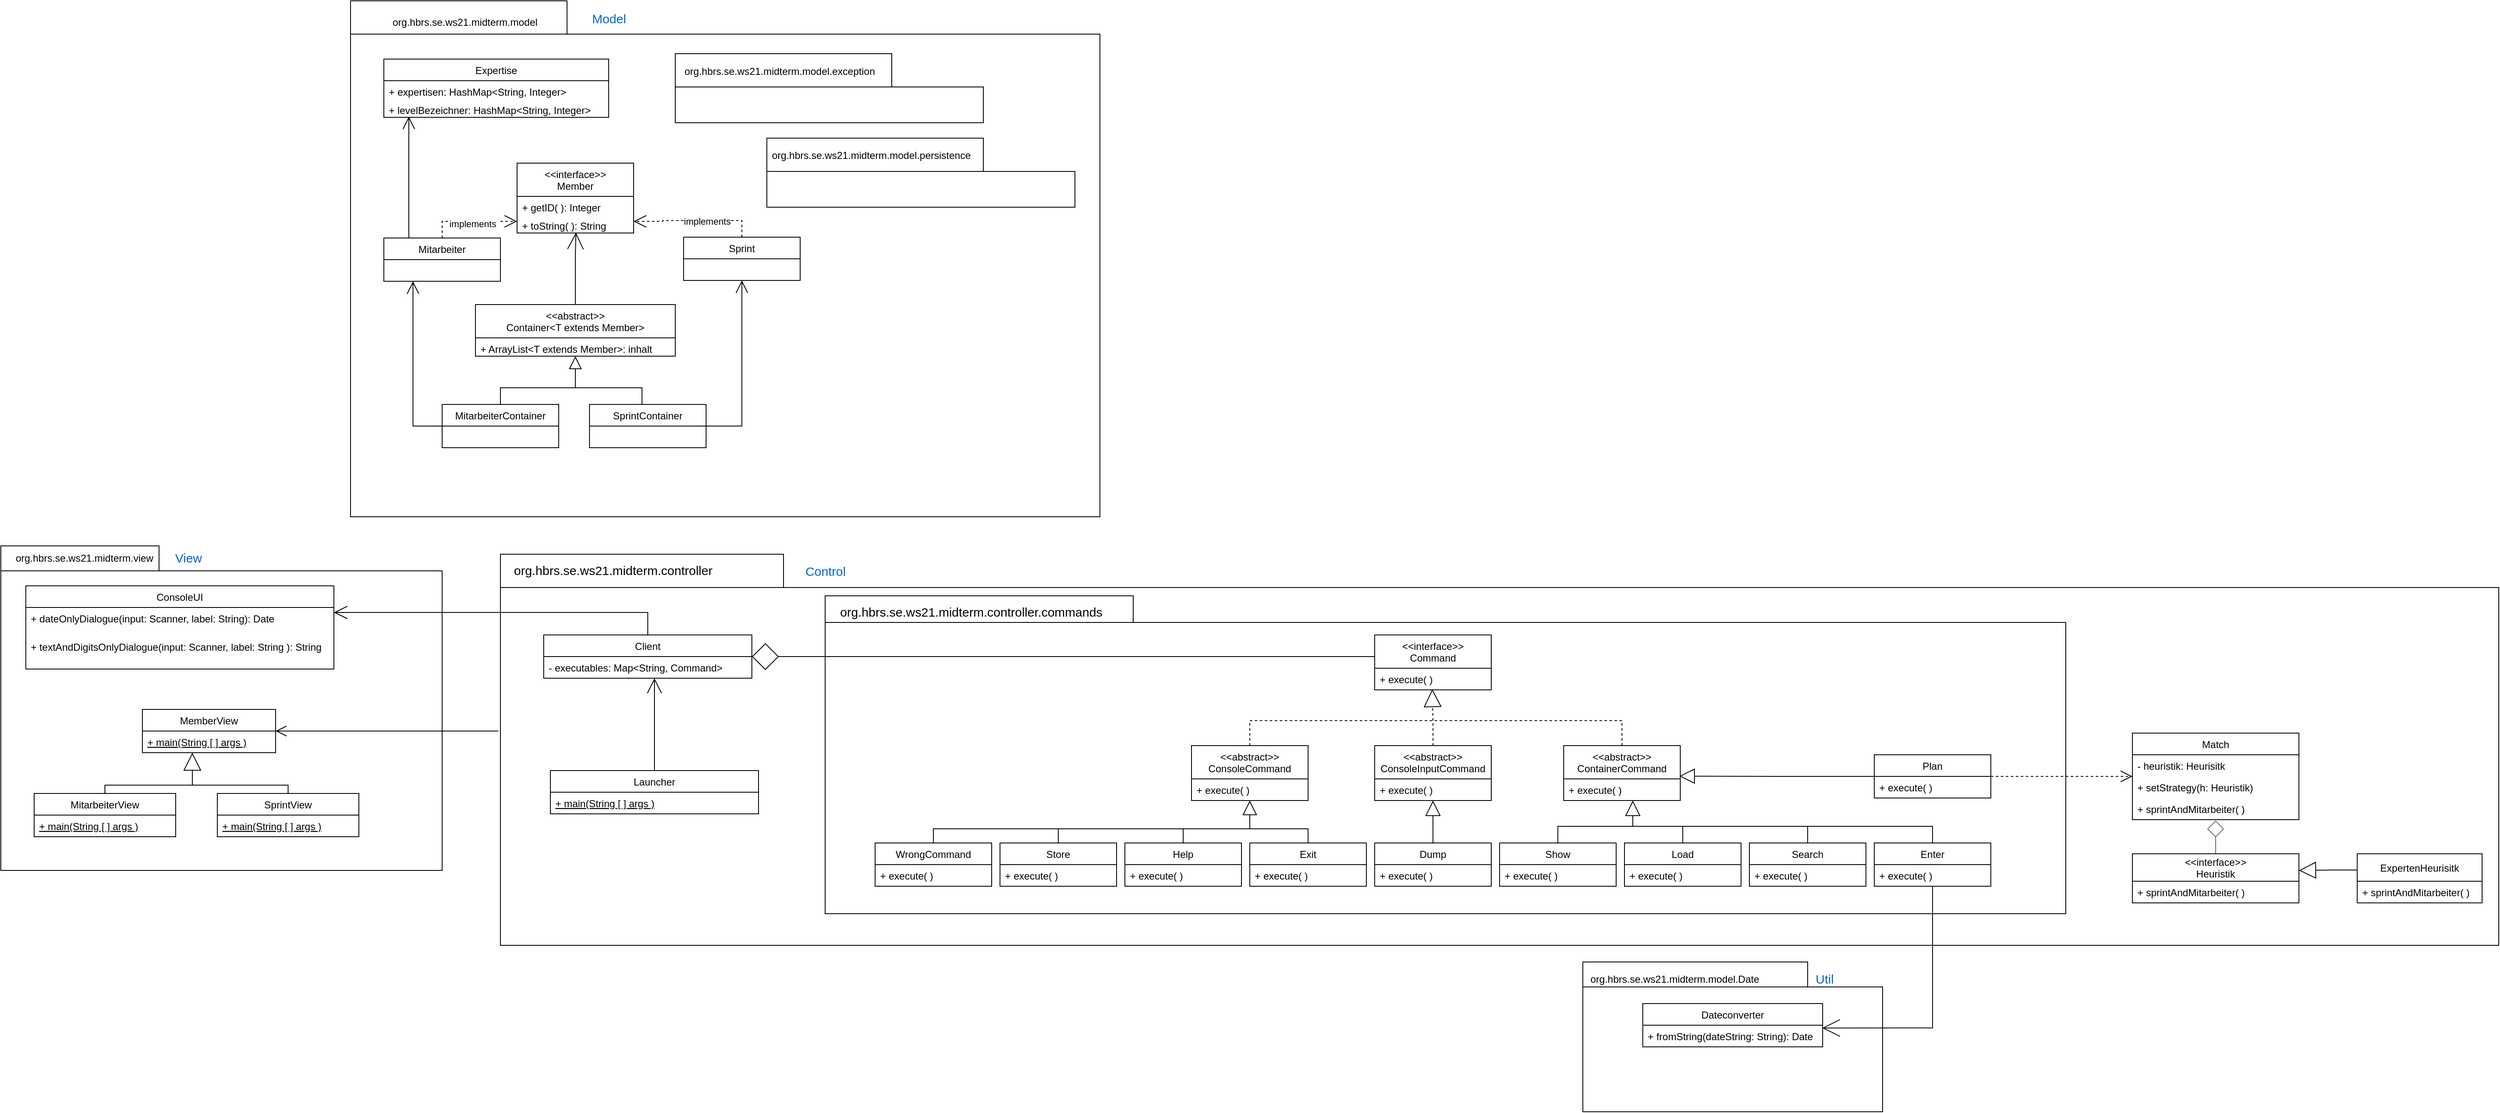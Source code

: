 <mxfile version="17.2.4" type="device"><diagram id="sv1eGQWGPaDerj9wNz9d" name="Seite-1"><mxGraphModel dx="2250" dy="2178" grid="1" gridSize="10" guides="1" tooltips="1" connect="1" arrows="1" fold="1" page="1" pageScale="1" pageWidth="827" pageHeight="1169" math="0" shadow="0"><root><mxCell id="0"/><mxCell id="1" parent="0"/><mxCell id="L8-Mhs1GvsoGhdLMttjF-47" value="" style="shape=folder;fontStyle=1;spacingTop=10;tabWidth=340;tabHeight=40;tabPosition=left;html=1;" parent="1" vertex="1"><mxGeometry x="-590" y="50" width="2400" height="470" as="geometry"/></mxCell><mxCell id="K-1gEgprs240ILYVkiyY-35" value="" style="shape=folder;fontStyle=1;spacingTop=10;tabWidth=370;tabHeight=32;tabPosition=left;html=1;labelBackgroundColor=none;fontFamily=Helvetica;fontSize=15;fontColor=#000000;" parent="1" vertex="1"><mxGeometry x="-200" y="100" width="1490" height="382" as="geometry"/></mxCell><mxCell id="K-1gEgprs240ILYVkiyY-1" value="" style="shape=folder;fontStyle=1;spacingTop=10;tabWidth=260;tabHeight=40;tabPosition=left;html=1;labelBackgroundColor=none;fontFamily=Helvetica;fontSize=15;fontColor=#000000;" parent="1" vertex="1"><mxGeometry x="-770" y="-615" width="900" height="620" as="geometry"/></mxCell><mxCell id="L8-Mhs1GvsoGhdLMttjF-61" value="" style="shape=folder;fontStyle=1;spacingTop=10;tabWidth=270;tabHeight=30;tabPosition=left;html=1;labelBackgroundColor=none;fontFamily=Helvetica;fontSize=15;fontColor=#000000;" parent="1" vertex="1"><mxGeometry x="710" y="540" width="360" height="180" as="geometry"/></mxCell><mxCell id="L8-Mhs1GvsoGhdLMttjF-54" value="" style="shape=folder;fontStyle=1;spacingTop=10;tabWidth=190;tabHeight=30;tabPosition=left;html=1;labelBackgroundColor=none;fontFamily=Helvetica;fontSize=15;fontColor=#000000;" parent="1" vertex="1"><mxGeometry x="-1190" y="40" width="530" height="390" as="geometry"/></mxCell><mxCell id="L8-Mhs1GvsoGhdLMttjF-1" value="Client" style="swimlane;fontStyle=0;childLayout=stackLayout;horizontal=1;startSize=26;fillColor=none;horizontalStack=0;resizeParent=1;resizeParentMax=0;resizeLast=0;collapsible=1;marginBottom=0;" parent="1" vertex="1"><mxGeometry x="-538" y="147" width="250" height="52" as="geometry"/></mxCell><mxCell id="L8-Mhs1GvsoGhdLMttjF-53" value="- executables: Map&lt;String, Command&gt;" style="text;strokeColor=none;fillColor=none;align=left;verticalAlign=top;spacingLeft=4;spacingRight=4;overflow=hidden;rotatable=0;points=[[0,0.5],[1,0.5]];portConstraint=eastwest;fontFamily=Helvetica;" parent="L8-Mhs1GvsoGhdLMttjF-1" vertex="1"><mxGeometry y="26" width="250" height="26" as="geometry"/></mxCell><mxCell id="L8-Mhs1GvsoGhdLMttjF-36" style="edgeStyle=orthogonalEdgeStyle;rounded=0;orthogonalLoop=1;jettySize=auto;html=1;endArrow=block;endFill=0;endSize=19;entryX=0.494;entryY=0.966;entryDx=0;entryDy=0;entryPerimeter=0;dashed=1;exitX=0.5;exitY=0;exitDx=0;exitDy=0;" parent="1" source="K-1gEgprs240ILYVkiyY-14" target="L8-Mhs1GvsoGhdLMttjF-10" edge="1"><mxGeometry relative="1" as="geometry"><mxPoint x="530" y="200" as="targetPoint"/><mxPoint x="529" y="290" as="sourcePoint"/></mxGeometry></mxCell><mxCell id="K-1gEgprs240ILYVkiyY-26" style="edgeStyle=orthogonalEdgeStyle;rounded=0;orthogonalLoop=1;jettySize=auto;html=1;fontFamily=Helvetica;fontColor=#000000;startArrow=none;startFill=0;endArrow=block;endFill=0;startSize=15;endSize=16;" parent="1" source="L8-Mhs1GvsoGhdLMttjF-5" target="K-1gEgprs240ILYVkiyY-15" edge="1"><mxGeometry relative="1" as="geometry"><Array as="points"><mxPoint x="530" y="390"/><mxPoint x="530" y="390"/></Array></mxGeometry></mxCell><mxCell id="L8-Mhs1GvsoGhdLMttjF-5" value="Dump" style="swimlane;fontStyle=0;childLayout=stackLayout;horizontal=1;startSize=26;fillColor=none;horizontalStack=0;resizeParent=1;resizeParentMax=0;resizeLast=0;collapsible=1;marginBottom=0;" parent="1" vertex="1"><mxGeometry x="460" y="397" width="140" height="52" as="geometry"/></mxCell><mxCell id="L8-Mhs1GvsoGhdLMttjF-6" value="+ execute( )" style="text;strokeColor=none;fillColor=none;align=left;verticalAlign=top;spacingLeft=4;spacingRight=4;overflow=hidden;rotatable=0;points=[[0,0.5],[1,0.5]];portConstraint=eastwest;" parent="L8-Mhs1GvsoGhdLMttjF-5" vertex="1"><mxGeometry y="26" width="140" height="26" as="geometry"/></mxCell><mxCell id="L8-Mhs1GvsoGhdLMttjF-51" style="edgeStyle=orthogonalEdgeStyle;rounded=0;orthogonalLoop=1;jettySize=auto;html=1;fontFamily=Helvetica;fontSize=15;fontColor=#000000;endArrow=diamond;endFill=0;endSize=30;" parent="1" source="L8-Mhs1GvsoGhdLMttjF-9" target="L8-Mhs1GvsoGhdLMttjF-1" edge="1"><mxGeometry relative="1" as="geometry"><Array as="points"><mxPoint x="280" y="173"/><mxPoint x="280" y="173"/></Array></mxGeometry></mxCell><mxCell id="L8-Mhs1GvsoGhdLMttjF-9" value="&lt;&lt;interface&gt;&gt;&#10;Command" style="swimlane;fontStyle=0;childLayout=stackLayout;horizontal=1;startSize=40;fillColor=none;horizontalStack=0;resizeParent=1;resizeParentMax=0;resizeLast=0;collapsible=1;marginBottom=0;" parent="1" vertex="1"><mxGeometry x="460" y="147" width="140" height="66" as="geometry"/></mxCell><mxCell id="L8-Mhs1GvsoGhdLMttjF-10" value="+ execute( )" style="text;strokeColor=none;fillColor=none;align=left;verticalAlign=top;spacingLeft=4;spacingRight=4;overflow=hidden;rotatable=0;points=[[0,0.5],[1,0.5]];portConstraint=eastwest;" parent="L8-Mhs1GvsoGhdLMttjF-9" vertex="1"><mxGeometry y="40" width="140" height="26" as="geometry"/></mxCell><mxCell id="L8-Mhs1GvsoGhdLMttjF-72" style="edgeStyle=orthogonalEdgeStyle;rounded=0;orthogonalLoop=1;jettySize=auto;html=1;fontFamily=Helvetica;fontSize=15;fontColor=#000000;endArrow=open;endFill=0;endSize=18;entryX=0.505;entryY=0.971;entryDx=0;entryDy=0;entryPerimeter=0;" parent="1" source="L8-Mhs1GvsoGhdLMttjF-67" target="L8-Mhs1GvsoGhdLMttjF-64" edge="1"><mxGeometry relative="1" as="geometry"><mxPoint x="-523" y="-340" as="sourcePoint"/><mxPoint x="-500" y="-340" as="targetPoint"/><Array as="points"><mxPoint x="-500" y="-310"/><mxPoint x="-499" y="-310"/></Array></mxGeometry></mxCell><mxCell id="K-1gEgprs240ILYVkiyY-48" style="edgeStyle=orthogonalEdgeStyle;rounded=0;orthogonalLoop=1;jettySize=auto;html=1;fontFamily=Helvetica;fontColor=#000000;startArrow=none;startFill=0;endArrow=block;endFill=0;startSize=11;endSize=13;" parent="1" source="L8-Mhs1GvsoGhdLMttjF-13" target="L8-Mhs1GvsoGhdLMttjF-68" edge="1"><mxGeometry relative="1" as="geometry"><Array as="points"><mxPoint x="-590" y="-150"/><mxPoint x="-500" y="-150"/></Array></mxGeometry></mxCell><mxCell id="K-1gEgprs240ILYVkiyY-50" style="edgeStyle=orthogonalEdgeStyle;rounded=0;orthogonalLoop=1;jettySize=auto;html=1;entryX=0.25;entryY=1;entryDx=0;entryDy=0;fontFamily=Helvetica;fontColor=#000000;startArrow=none;startFill=0;endArrow=open;endFill=0;startSize=11;endSize=13;" parent="1" source="L8-Mhs1GvsoGhdLMttjF-13" target="K-1gEgprs240ILYVkiyY-46" edge="1"><mxGeometry relative="1" as="geometry"><Array as="points"><mxPoint x="-695" y="-104"/></Array></mxGeometry></mxCell><mxCell id="L8-Mhs1GvsoGhdLMttjF-13" value="MitarbeiterContainer" style="swimlane;fontStyle=0;childLayout=stackLayout;horizontal=1;startSize=26;fillColor=none;horizontalStack=0;resizeParent=1;resizeParentMax=0;resizeLast=0;collapsible=1;marginBottom=0;" parent="1" vertex="1"><mxGeometry x="-660" y="-130" width="140" height="52" as="geometry"/></mxCell><mxCell id="L8-Mhs1GvsoGhdLMttjF-19" value="Exit" style="swimlane;fontStyle=0;childLayout=stackLayout;horizontal=1;startSize=26;fillColor=none;horizontalStack=0;resizeParent=1;resizeParentMax=0;resizeLast=0;collapsible=1;marginBottom=0;" parent="1" vertex="1"><mxGeometry x="310" y="397" width="140" height="52" as="geometry"/></mxCell><mxCell id="L8-Mhs1GvsoGhdLMttjF-20" value="+ execute( )" style="text;strokeColor=none;fillColor=none;align=left;verticalAlign=top;spacingLeft=4;spacingRight=4;overflow=hidden;rotatable=0;points=[[0,0.5],[1,0.5]];portConstraint=eastwest;" parent="L8-Mhs1GvsoGhdLMttjF-19" vertex="1"><mxGeometry y="26" width="140" height="26" as="geometry"/></mxCell><mxCell id="K-1gEgprs240ILYVkiyY-21" style="edgeStyle=orthogonalEdgeStyle;rounded=0;orthogonalLoop=1;jettySize=auto;html=1;fontFamily=Helvetica;fontColor=#000000;startArrow=none;startFill=0;endArrow=none;endFill=0;startSize=14;" parent="1" source="L8-Mhs1GvsoGhdLMttjF-21" edge="1"><mxGeometry relative="1" as="geometry"><mxPoint x="310" y="370" as="targetPoint"/><Array as="points"><mxPoint x="230" y="380"/><mxPoint x="310" y="380"/></Array></mxGeometry></mxCell><mxCell id="L8-Mhs1GvsoGhdLMttjF-21" value="Help" style="swimlane;fontStyle=0;childLayout=stackLayout;horizontal=1;startSize=26;fillColor=none;horizontalStack=0;resizeParent=1;resizeParentMax=0;resizeLast=0;collapsible=1;marginBottom=0;" parent="1" vertex="1"><mxGeometry x="160" y="397" width="140" height="52" as="geometry"/></mxCell><mxCell id="L8-Mhs1GvsoGhdLMttjF-22" value="+ execute( )" style="text;strokeColor=none;fillColor=none;align=left;verticalAlign=top;spacingLeft=4;spacingRight=4;overflow=hidden;rotatable=0;points=[[0,0.5],[1,0.5]];portConstraint=eastwest;" parent="L8-Mhs1GvsoGhdLMttjF-21" vertex="1"><mxGeometry y="26" width="140" height="26" as="geometry"/></mxCell><mxCell id="K-1gEgprs240ILYVkiyY-34" style="edgeStyle=orthogonalEdgeStyle;rounded=0;orthogonalLoop=1;jettySize=auto;html=1;fontFamily=Helvetica;fontColor=#000000;startArrow=none;startFill=0;endArrow=none;endFill=0;startSize=15;endSize=16;exitX=0.5;exitY=0;exitDx=0;exitDy=0;" parent="1" source="L8-Mhs1GvsoGhdLMttjF-23" edge="1"><mxGeometry relative="1" as="geometry"><mxPoint x="980" y="377" as="targetPoint"/><mxPoint x="1130" y="394.0" as="sourcePoint"/><Array as="points"><mxPoint x="1130" y="377"/></Array></mxGeometry></mxCell><mxCell id="K-1gEgprs240ILYVkiyY-79" style="edgeStyle=orthogonalEdgeStyle;rounded=0;orthogonalLoop=1;jettySize=auto;html=1;entryX=0.998;entryY=0.128;entryDx=0;entryDy=0;entryPerimeter=0;fontFamily=Helvetica;fontColor=#000000;startArrow=none;startFill=0;endArrow=open;endFill=0;startSize=11;endSize=19;" parent="1" source="L8-Mhs1GvsoGhdLMttjF-23" target="L8-Mhs1GvsoGhdLMttjF-59" edge="1"><mxGeometry relative="1" as="geometry"/></mxCell><mxCell id="L8-Mhs1GvsoGhdLMttjF-23" value="Enter" style="swimlane;fontStyle=0;childLayout=stackLayout;horizontal=1;startSize=26;fillColor=none;horizontalStack=0;resizeParent=1;resizeParentMax=0;resizeLast=0;collapsible=1;marginBottom=0;" parent="1" vertex="1"><mxGeometry x="1060" y="397" width="140" height="52" as="geometry"/></mxCell><mxCell id="L8-Mhs1GvsoGhdLMttjF-24" value="+ execute( )" style="text;strokeColor=none;fillColor=none;align=left;verticalAlign=top;spacingLeft=4;spacingRight=4;overflow=hidden;rotatable=0;points=[[0,0.5],[1,0.5]];portConstraint=eastwest;" parent="L8-Mhs1GvsoGhdLMttjF-23" vertex="1"><mxGeometry y="26" width="140" height="26" as="geometry"/></mxCell><mxCell id="K-1gEgprs240ILYVkiyY-28" style="edgeStyle=orthogonalEdgeStyle;rounded=0;orthogonalLoop=1;jettySize=auto;html=1;fontFamily=Helvetica;fontColor=#000000;startArrow=none;startFill=0;endArrow=none;endFill=0;startSize=15;endSize=16;" parent="1" source="L8-Mhs1GvsoGhdLMttjF-25" edge="1"><mxGeometry relative="1" as="geometry"><mxPoint x="750" y="377" as="targetPoint"/><Array as="points"><mxPoint x="830" y="377"/></Array></mxGeometry></mxCell><mxCell id="L8-Mhs1GvsoGhdLMttjF-25" value="Load" style="swimlane;fontStyle=0;childLayout=stackLayout;horizontal=1;startSize=26;fillColor=none;horizontalStack=0;resizeParent=1;resizeParentMax=0;resizeLast=0;collapsible=1;marginBottom=0;" parent="1" vertex="1"><mxGeometry x="760" y="397" width="140" height="52" as="geometry"/></mxCell><mxCell id="L8-Mhs1GvsoGhdLMttjF-26" value="+ execute( )" style="text;strokeColor=none;fillColor=none;align=left;verticalAlign=top;spacingLeft=4;spacingRight=4;overflow=hidden;rotatable=0;points=[[0,0.5],[1,0.5]];portConstraint=eastwest;" parent="L8-Mhs1GvsoGhdLMttjF-25" vertex="1"><mxGeometry y="26" width="140" height="26" as="geometry"/></mxCell><mxCell id="K-1gEgprs240ILYVkiyY-32" style="edgeStyle=orthogonalEdgeStyle;rounded=0;orthogonalLoop=1;jettySize=auto;html=1;fontFamily=Helvetica;fontColor=#000000;startArrow=none;startFill=0;endArrow=none;endFill=0;startSize=15;endSize=16;exitX=0.5;exitY=0;exitDx=0;exitDy=0;" parent="1" source="L8-Mhs1GvsoGhdLMttjF-27" edge="1"><mxGeometry relative="1" as="geometry"><mxPoint x="830" y="377" as="targetPoint"/><mxPoint x="980" y="400" as="sourcePoint"/><Array as="points"><mxPoint x="980" y="377"/></Array></mxGeometry></mxCell><mxCell id="L8-Mhs1GvsoGhdLMttjF-27" value="Search" style="swimlane;fontStyle=0;childLayout=stackLayout;horizontal=1;startSize=26;fillColor=none;horizontalStack=0;resizeParent=1;resizeParentMax=0;resizeLast=0;collapsible=1;marginBottom=0;" parent="1" vertex="1"><mxGeometry x="910" y="397" width="140" height="52" as="geometry"/></mxCell><mxCell id="L8-Mhs1GvsoGhdLMttjF-28" value="+ execute( )" style="text;strokeColor=none;fillColor=none;align=left;verticalAlign=top;spacingLeft=4;spacingRight=4;overflow=hidden;rotatable=0;points=[[0,0.5],[1,0.5]];portConstraint=eastwest;" parent="L8-Mhs1GvsoGhdLMttjF-27" vertex="1"><mxGeometry y="26" width="140" height="26" as="geometry"/></mxCell><mxCell id="K-1gEgprs240ILYVkiyY-27" style="edgeStyle=orthogonalEdgeStyle;rounded=0;orthogonalLoop=1;jettySize=auto;html=1;fontFamily=Helvetica;fontColor=#000000;startArrow=none;startFill=0;endArrow=block;endFill=0;startSize=15;endSize=16;" parent="1" source="L8-Mhs1GvsoGhdLMttjF-29" target="K-1gEgprs240ILYVkiyY-17" edge="1"><mxGeometry relative="1" as="geometry"><Array as="points"><mxPoint x="680" y="377"/><mxPoint x="770" y="377"/></Array></mxGeometry></mxCell><mxCell id="L8-Mhs1GvsoGhdLMttjF-29" value="Show" style="swimlane;fontStyle=0;childLayout=stackLayout;horizontal=1;startSize=26;fillColor=none;horizontalStack=0;resizeParent=1;resizeParentMax=0;resizeLast=0;collapsible=1;marginBottom=0;" parent="1" vertex="1"><mxGeometry x="610" y="397" width="140" height="52" as="geometry"/></mxCell><mxCell id="L8-Mhs1GvsoGhdLMttjF-30" value="+ execute( )" style="text;strokeColor=none;fillColor=none;align=left;verticalAlign=top;spacingLeft=4;spacingRight=4;overflow=hidden;rotatable=0;points=[[0,0.5],[1,0.5]];portConstraint=eastwest;" parent="L8-Mhs1GvsoGhdLMttjF-29" vertex="1"><mxGeometry y="26" width="140" height="26" as="geometry"/></mxCell><mxCell id="K-1gEgprs240ILYVkiyY-22" style="edgeStyle=orthogonalEdgeStyle;rounded=0;orthogonalLoop=1;jettySize=auto;html=1;fontFamily=Helvetica;fontColor=#000000;startArrow=none;startFill=0;endArrow=none;endFill=0;startSize=14;" parent="1" source="L8-Mhs1GvsoGhdLMttjF-31" edge="1"><mxGeometry relative="1" as="geometry"><mxPoint x="230" y="380" as="targetPoint"/><Array as="points"><mxPoint x="80" y="380"/><mxPoint x="230" y="380"/></Array></mxGeometry></mxCell><mxCell id="L8-Mhs1GvsoGhdLMttjF-31" value="Store" style="swimlane;fontStyle=0;childLayout=stackLayout;horizontal=1;startSize=26;fillColor=none;horizontalStack=0;resizeParent=1;resizeParentMax=0;resizeLast=0;collapsible=1;marginBottom=0;" parent="1" vertex="1"><mxGeometry x="10" y="397" width="140" height="52" as="geometry"/></mxCell><mxCell id="L8-Mhs1GvsoGhdLMttjF-32" value="+ execute( )" style="text;strokeColor=none;fillColor=none;align=left;verticalAlign=top;spacingLeft=4;spacingRight=4;overflow=hidden;rotatable=0;points=[[0,0.5],[1,0.5]];portConstraint=eastwest;" parent="L8-Mhs1GvsoGhdLMttjF-31" vertex="1"><mxGeometry y="26" width="140" height="26" as="geometry"/></mxCell><mxCell id="K-1gEgprs240ILYVkiyY-23" style="edgeStyle=orthogonalEdgeStyle;rounded=0;orthogonalLoop=1;jettySize=auto;html=1;fontFamily=Helvetica;fontColor=#000000;startArrow=none;startFill=0;endArrow=none;endFill=0;startSize=14;" parent="1" source="L8-Mhs1GvsoGhdLMttjF-33" edge="1"><mxGeometry relative="1" as="geometry"><mxPoint x="80" y="380" as="targetPoint"/><Array as="points"><mxPoint x="-70" y="380"/><mxPoint x="80" y="380"/></Array></mxGeometry></mxCell><mxCell id="L8-Mhs1GvsoGhdLMttjF-33" value="WrongCommand" style="swimlane;fontStyle=0;childLayout=stackLayout;horizontal=1;startSize=26;fillColor=none;horizontalStack=0;resizeParent=1;resizeParentMax=0;resizeLast=0;collapsible=1;marginBottom=0;" parent="1" vertex="1"><mxGeometry x="-140" y="397" width="140" height="52" as="geometry"/></mxCell><mxCell id="L8-Mhs1GvsoGhdLMttjF-34" value="+ execute( )" style="text;strokeColor=none;fillColor=none;align=left;verticalAlign=top;spacingLeft=4;spacingRight=4;overflow=hidden;rotatable=0;points=[[0,0.5],[1,0.5]];portConstraint=eastwest;" parent="L8-Mhs1GvsoGhdLMttjF-33" vertex="1"><mxGeometry y="26" width="140" height="26" as="geometry"/></mxCell><mxCell id="L8-Mhs1GvsoGhdLMttjF-48" value="&lt;div style=&quot;line-height: 18px&quot;&gt;&lt;font style=&quot;font-size: 15px&quot;&gt;org.hbrs.se.ws21.midterm.controller&lt;/font&gt;&lt;/div&gt;" style="text;html=1;align=center;verticalAlign=middle;resizable=0;points=[];autosize=1;strokeColor=none;fillColor=none;" parent="1" vertex="1"><mxGeometry x="-580" y="60" width="250" height="20" as="geometry"/></mxCell><mxCell id="L8-Mhs1GvsoGhdLMttjF-50" style="edgeStyle=orthogonalEdgeStyle;rounded=0;orthogonalLoop=1;jettySize=auto;html=1;entryX=0.5;entryY=0;entryDx=0;entryDy=0;fontFamily=Helvetica;fontSize=15;fontColor=#000000;endArrow=none;endFill=0;endSize=11;startArrow=open;startFill=0;startSize=14;" parent="1" source="L8-Mhs1GvsoGhdLMttjF-49" target="L8-Mhs1GvsoGhdLMttjF-1" edge="1"><mxGeometry relative="1" as="geometry"><Array as="points"><mxPoint x="-413" y="120"/></Array></mxGeometry></mxCell><mxCell id="L8-Mhs1GvsoGhdLMttjF-49" value="ConsoleUI" style="swimlane;fontStyle=0;childLayout=stackLayout;horizontal=1;startSize=26;fillColor=none;horizontalStack=0;resizeParent=1;resizeParentMax=0;resizeLast=0;collapsible=1;marginBottom=0;" parent="1" vertex="1"><mxGeometry x="-1160" y="88" width="370" height="100" as="geometry"/></mxCell><mxCell id="K-1gEgprs240ILYVkiyY-62" value="+ dateOnlyDialogue(input: Scanner, label: String): Date" style="text;strokeColor=none;fillColor=none;align=left;verticalAlign=top;spacingLeft=4;spacingRight=4;overflow=hidden;rotatable=0;points=[[0,0.5],[1,0.5]];portConstraint=eastwest;" parent="L8-Mhs1GvsoGhdLMttjF-49" vertex="1"><mxGeometry y="26" width="370" height="34" as="geometry"/></mxCell><mxCell id="K-1gEgprs240ILYVkiyY-64" value="+ textAndDigitsOnlyDialogue(input: Scanner, label: String ): String" style="text;strokeColor=none;fillColor=none;align=left;verticalAlign=top;spacingLeft=4;spacingRight=4;overflow=hidden;rotatable=0;points=[[0,0.5],[1,0.5]];portConstraint=eastwest;" parent="L8-Mhs1GvsoGhdLMttjF-49" vertex="1"><mxGeometry y="60" width="370" height="40" as="geometry"/></mxCell><mxCell id="L8-Mhs1GvsoGhdLMttjF-55" value="&lt;div style=&quot;font-size: 12px ; line-height: 18px&quot;&gt; org.hbrs.se.ws21.midterm.view&lt;/div&gt;" style="text;html=1;align=center;verticalAlign=middle;resizable=0;points=[];autosize=1;strokeColor=none;fillColor=none;fontSize=15;fontFamily=Helvetica;fontColor=#000000;" parent="1" vertex="1"><mxGeometry x="-1180" y="44" width="180" height="20" as="geometry"/></mxCell><mxCell id="L8-Mhs1GvsoGhdLMttjF-56" value="&lt;font color=&quot;#0066cc&quot;&gt;View&lt;/font&gt;" style="text;html=1;align=center;verticalAlign=middle;resizable=0;points=[];autosize=1;strokeColor=none;fillColor=none;fontSize=15;fontFamily=Helvetica;fontColor=#000000;" parent="1" vertex="1"><mxGeometry x="-990" y="44" width="50" height="20" as="geometry"/></mxCell><mxCell id="L8-Mhs1GvsoGhdLMttjF-57" value="&lt;font color=&quot;#0066cc&quot;&gt;Control&lt;/font&gt;" style="text;html=1;align=center;verticalAlign=middle;resizable=0;points=[];autosize=1;strokeColor=none;fillColor=none;fontSize=15;fontFamily=Helvetica;fontColor=#000000;" parent="1" vertex="1"><mxGeometry x="-230" y="60" width="60" height="20" as="geometry"/></mxCell><mxCell id="L8-Mhs1GvsoGhdLMttjF-58" value="Dateconverter" style="swimlane;fontStyle=0;childLayout=stackLayout;horizontal=1;startSize=26;fillColor=none;horizontalStack=0;resizeParent=1;resizeParentMax=0;resizeLast=0;collapsible=1;marginBottom=0;" parent="1" vertex="1"><mxGeometry x="782" y="590" width="216" height="52" as="geometry"/></mxCell><mxCell id="L8-Mhs1GvsoGhdLMttjF-59" value="+ fromString(dateString: String): Date" style="text;strokeColor=none;fillColor=none;align=left;verticalAlign=top;spacingLeft=4;spacingRight=4;overflow=hidden;rotatable=0;points=[[0,0.5],[1,0.5]];portConstraint=eastwest;fontFamily=Helvetica;" parent="L8-Mhs1GvsoGhdLMttjF-58" vertex="1"><mxGeometry y="26" width="216" height="26" as="geometry"/></mxCell><mxCell id="L8-Mhs1GvsoGhdLMttjF-60" value="&lt;div style=&quot;font-size: 12px ; line-height: 18px&quot;&gt;&lt;font color=&quot;#000000&quot;&gt;org.hbrs.se.ws21.midterm.model.Date&lt;/font&gt;&lt;/div&gt;" style="text;html=1;align=center;verticalAlign=middle;resizable=0;points=[];autosize=1;strokeColor=none;fillColor=none;fontSize=15;fontFamily=Helvetica;fontColor=#0066CC;" parent="1" vertex="1"><mxGeometry x="710" y="550" width="220" height="20" as="geometry"/></mxCell><mxCell id="L8-Mhs1GvsoGhdLMttjF-62" value="&lt;font color=&quot;#0066cc&quot;&gt;Util&lt;/font&gt;" style="text;html=1;align=center;verticalAlign=middle;resizable=0;points=[];autosize=1;strokeColor=none;fillColor=none;fontSize=15;fontFamily=Helvetica;fontColor=#000000;" parent="1" vertex="1"><mxGeometry x="980" y="550" width="40" height="20" as="geometry"/></mxCell><mxCell id="L8-Mhs1GvsoGhdLMttjF-63" value="&lt;&lt;interface&gt;&gt;&#10;Member" style="swimlane;fontStyle=0;childLayout=stackLayout;horizontal=1;startSize=40;fillColor=none;horizontalStack=0;resizeParent=1;resizeParentMax=0;resizeLast=0;collapsible=1;marginBottom=0;" parent="1" vertex="1"><mxGeometry x="-570" y="-420" width="140" height="84" as="geometry"/></mxCell><mxCell id="K-1gEgprs240ILYVkiyY-58" value="+ getID( ): Integer" style="text;strokeColor=none;fillColor=none;align=left;verticalAlign=top;spacingLeft=4;spacingRight=4;overflow=hidden;rotatable=0;points=[[0,0.5],[1,0.5]];portConstraint=eastwest;" parent="L8-Mhs1GvsoGhdLMttjF-63" vertex="1"><mxGeometry y="40" width="140" height="22" as="geometry"/></mxCell><mxCell id="L8-Mhs1GvsoGhdLMttjF-64" value="+ toString( ): String" style="text;strokeColor=none;fillColor=none;align=left;verticalAlign=top;spacingLeft=4;spacingRight=4;overflow=hidden;rotatable=0;points=[[0,0.5],[1,0.5]];portConstraint=eastwest;" parent="L8-Mhs1GvsoGhdLMttjF-63" vertex="1"><mxGeometry y="62" width="140" height="22" as="geometry"/></mxCell><mxCell id="L8-Mhs1GvsoGhdLMttjF-67" value="&lt;&lt;abstract&gt;&gt;&#10;Container&lt;T extends Member&gt;" style="swimlane;fontStyle=0;childLayout=stackLayout;horizontal=1;startSize=40;fillColor=none;horizontalStack=0;resizeParent=1;resizeParentMax=0;resizeLast=0;collapsible=1;marginBottom=0;" parent="1" vertex="1"><mxGeometry x="-620" y="-250" width="240" height="62" as="geometry"/></mxCell><mxCell id="L8-Mhs1GvsoGhdLMttjF-68" value="+ ArrayList&lt;T extends Member&gt;: inhalt" style="text;strokeColor=none;fillColor=none;align=left;verticalAlign=top;spacingLeft=4;spacingRight=4;overflow=hidden;rotatable=0;points=[[0,0.5],[1,0.5]];portConstraint=eastwest;" parent="L8-Mhs1GvsoGhdLMttjF-67" vertex="1"><mxGeometry y="40" width="240" height="22" as="geometry"/></mxCell><mxCell id="K-1gEgprs240ILYVkiyY-2" value="&lt;div style=&quot;font-size: 12px ; line-height: 18px&quot;&gt;&lt;span style=&quot;color: rgba(0 , 0 , 0 , 0) ; font-family: monospace ; font-size: 0px&quot;&gt;%3CmxGraphModel%3E%3Croot%3E%3CmxCell%20id%3D%220%22%2F%3E%3CmxCell%20id%3D%221%22%20parent%3D%220%22%2F%3E%3CmxCell%20id%3D%222%22%20value%3D%22%26lt%3Bdiv%20style%3D%26quot%3Bfont-size%3A%2012px%20%3B%20line-height%3A%2018px%26quot%3B%26gt%3B%20org.hbrs.se.ws21.midterm.view%26lt%3B%2Fdiv%26gt%3B%22%20style%3D%22text%3Bhtml%3D1%3Balign%3Dcenter%3BverticalAlign%3Dmiddle%3Bresizable%3D0%3Bpoints%3D%5B%5D%3Bautosize%3D1%3BstrokeColor%3Dnone%3BfillColor%3Dnone%3BfontSize%3D15%3BfontFamily%3DHelvetica%3BfontColor%3D%23000000%3B%22%20vertex%3D%221%22%20parent%3D%221%22%3E%3CmxGeometry%20x%3D%22-340%22%20y%3D%22-56%22%20width%3D%22180%22%20height%3D%2220%22%20as%3D%22geometry%22%2F%3E%3C%2FmxCell%3E%3C%2Froot%3E%3C%2FmxGraphModel%3E&lt;/span&gt;&lt;br&gt;&lt;/div&gt;&lt;span style=&quot;color: rgba(0 , 0 , 0 , 0) ; font-family: monospace ; font-size: 0px&quot;&gt;%3CmxGraphModel%3E%3Croot%3E%3CmxCell%20id%3D%220%22%2F%3E%3CmxCell%20id%3D%221%22%20parent%3D%220%22%2F%3E%3CmxCell%20id%3D%222%22%20value%3D%22%26lt%3Bdiv%20style%3D%26quot%3Bfont-size%3A%2012px%20%3B%20line-height%3A%2018px%26quot%3B%26gt%3B%20org.hbrs.se.ws21.midterm.view%26lt%3B%2Fdiv%26gt%3B%22%20style%3D%22text%3Bhtml%3D1%3Balign%3Dcenter%3BverticalAlign%3Dmiddle%3Bresizable%3D0%3Bpoints%3D%5B%5D%3Bautosize%3D1%3BstrokeColor%3Dnone%3BfillColor%3Dnone%3BfontSize%3D15%3BfontFamily%3DHelvetica%3BfontColor%3D%23000000%3B%22%20vertex%3D%221%22%20parent%3D%221%22%3E%3CmxGeometry%20x%3D%22-340%22%20y%3D%22-56%22%20width%3D%22180%22%20height%3D%2220%22%20as%3D%22geometry%22%2F%3E%3C%2FmxCell%3E%3C%2Froot%3E%3C%2FmxGraphModel%3E&lt;/span&gt;" style="text;html=1;align=center;verticalAlign=middle;resizable=0;points=[];autosize=1;strokeColor=none;fillColor=none;fontSize=15;fontFamily=Helvetica;fontColor=#000000;" parent="1" vertex="1"><mxGeometry x="-550" y="-615" width="20" height="50" as="geometry"/></mxCell><mxCell id="K-1gEgprs240ILYVkiyY-3" value="&lt;div style=&quot;line-height: 18px&quot;&gt;org.hbrs.se.ws21.midterm.model&lt;/div&gt;" style="text;html=1;align=center;verticalAlign=middle;resizable=0;points=[];autosize=1;strokeColor=none;fillColor=none;" parent="1" vertex="1"><mxGeometry x="-728" y="-600" width="190" height="20" as="geometry"/></mxCell><mxCell id="K-1gEgprs240ILYVkiyY-4" value="&lt;font color=&quot;#0066cc&quot;&gt;Model&lt;/font&gt;" style="text;html=1;align=center;verticalAlign=middle;resizable=0;points=[];autosize=1;strokeColor=none;fillColor=none;fontSize=15;fontFamily=Helvetica;fontColor=#000000;" parent="1" vertex="1"><mxGeometry x="-490" y="-604" width="60" height="20" as="geometry"/></mxCell><mxCell id="K-1gEgprs240ILYVkiyY-5" value="Expertise" style="swimlane;fontStyle=0;childLayout=stackLayout;horizontal=1;startSize=26;fillColor=none;horizontalStack=0;resizeParent=1;resizeParentMax=0;resizeLast=0;collapsible=1;marginBottom=0;" parent="1" vertex="1"><mxGeometry x="-730" y="-545" width="270" height="70" as="geometry"/></mxCell><mxCell id="K-1gEgprs240ILYVkiyY-6" value="+ expertisen: HashMap&lt;String, Integer&gt;" style="text;strokeColor=none;fillColor=none;align=left;verticalAlign=top;spacingLeft=4;spacingRight=4;overflow=hidden;rotatable=0;points=[[0,0.5],[1,0.5]];portConstraint=eastwest;fontFamily=Helvetica;" parent="K-1gEgprs240ILYVkiyY-5" vertex="1"><mxGeometry y="26" width="270" height="22" as="geometry"/></mxCell><mxCell id="K-1gEgprs240ILYVkiyY-9" value="+ levelBezeichner: HashMap&lt;String, Integer&gt;" style="text;strokeColor=none;fillColor=none;align=left;verticalAlign=top;spacingLeft=4;spacingRight=4;overflow=hidden;rotatable=0;points=[[0,0.5],[1,0.5]];portConstraint=eastwest;fontFamily=Helvetica;" parent="K-1gEgprs240ILYVkiyY-5" vertex="1"><mxGeometry y="48" width="270" height="22" as="geometry"/></mxCell><mxCell id="K-1gEgprs240ILYVkiyY-20" style="edgeStyle=orthogonalEdgeStyle;rounded=0;orthogonalLoop=1;jettySize=auto;html=1;fontFamily=Helvetica;fontColor=#000000;startArrow=block;startFill=0;endArrow=none;endFill=0;startSize=15;" parent="1" source="K-1gEgprs240ILYVkiyY-12" target="L8-Mhs1GvsoGhdLMttjF-19" edge="1"><mxGeometry relative="1" as="geometry"><Array as="points"><mxPoint x="310" y="380"/><mxPoint x="380" y="380"/></Array></mxGeometry></mxCell><mxCell id="K-1gEgprs240ILYVkiyY-24" style="edgeStyle=orthogonalEdgeStyle;rounded=0;orthogonalLoop=1;jettySize=auto;html=1;fontFamily=Helvetica;fontColor=#000000;startArrow=none;startFill=0;endArrow=none;endFill=0;startSize=15;dashed=1;" parent="1" source="K-1gEgprs240ILYVkiyY-12" edge="1"><mxGeometry relative="1" as="geometry"><mxPoint x="530" y="250" as="targetPoint"/><Array as="points"><mxPoint x="310" y="250"/></Array></mxGeometry></mxCell><mxCell id="K-1gEgprs240ILYVkiyY-12" value="&lt;&lt;abstract&gt;&gt;&#10;ConsoleCommand" style="swimlane;fontStyle=0;childLayout=stackLayout;horizontal=1;startSize=40;fillColor=none;horizontalStack=0;resizeParent=1;resizeParentMax=0;resizeLast=0;collapsible=1;marginBottom=0;" parent="1" vertex="1"><mxGeometry x="240" y="280" width="140" height="66" as="geometry"/></mxCell><mxCell id="K-1gEgprs240ILYVkiyY-13" value="+ execute( )" style="text;strokeColor=none;fillColor=none;align=left;verticalAlign=top;spacingLeft=4;spacingRight=4;overflow=hidden;rotatable=0;points=[[0,0.5],[1,0.5]];portConstraint=eastwest;" parent="K-1gEgprs240ILYVkiyY-12" vertex="1"><mxGeometry y="40" width="140" height="26" as="geometry"/></mxCell><mxCell id="K-1gEgprs240ILYVkiyY-14" value="&lt;&lt;abstract&gt;&gt;&#10;ConsoleInputCommand" style="swimlane;fontStyle=0;childLayout=stackLayout;horizontal=1;startSize=40;fillColor=none;horizontalStack=0;resizeParent=1;resizeParentMax=0;resizeLast=0;collapsible=1;marginBottom=0;" parent="1" vertex="1"><mxGeometry x="460" y="280" width="140" height="66" as="geometry"/></mxCell><mxCell id="K-1gEgprs240ILYVkiyY-15" value="+ execute( )" style="text;strokeColor=none;fillColor=none;align=left;verticalAlign=top;spacingLeft=4;spacingRight=4;overflow=hidden;rotatable=0;points=[[0,0.5],[1,0.5]];portConstraint=eastwest;" parent="K-1gEgprs240ILYVkiyY-14" vertex="1"><mxGeometry y="40" width="140" height="26" as="geometry"/></mxCell><mxCell id="K-1gEgprs240ILYVkiyY-25" style="edgeStyle=orthogonalEdgeStyle;rounded=0;orthogonalLoop=1;jettySize=auto;html=1;dashed=1;fontFamily=Helvetica;fontColor=#000000;startArrow=none;startFill=0;endArrow=none;endFill=0;startSize=15;" parent="1" source="K-1gEgprs240ILYVkiyY-16" edge="1"><mxGeometry relative="1" as="geometry"><mxPoint x="530" y="250" as="targetPoint"/><Array as="points"><mxPoint x="757" y="250"/></Array></mxGeometry></mxCell><mxCell id="K-1gEgprs240ILYVkiyY-16" value="&lt;&lt;abstract&gt;&gt;&#10;ContainerCommand" style="swimlane;fontStyle=0;childLayout=stackLayout;horizontal=1;startSize=40;fillColor=none;horizontalStack=0;resizeParent=1;resizeParentMax=0;resizeLast=0;collapsible=1;marginBottom=0;" parent="1" vertex="1"><mxGeometry x="687" y="280" width="140" height="66" as="geometry"/></mxCell><mxCell id="K-1gEgprs240ILYVkiyY-17" value="+ execute( )" style="text;strokeColor=none;fillColor=none;align=left;verticalAlign=top;spacingLeft=4;spacingRight=4;overflow=hidden;rotatable=0;points=[[0,0.5],[1,0.5]];portConstraint=eastwest;" parent="K-1gEgprs240ILYVkiyY-16" vertex="1"><mxGeometry y="40" width="140" height="26" as="geometry"/></mxCell><mxCell id="K-1gEgprs240ILYVkiyY-36" value="&lt;div style=&quot;line-height: 18px&quot;&gt;&lt;font style=&quot;font-size: 15px&quot;&gt;org.hbrs.se.ws21.midterm.controller.commands&lt;/font&gt;&lt;/div&gt;" style="text;html=1;align=center;verticalAlign=middle;resizable=0;points=[];autosize=1;strokeColor=none;fillColor=none;" parent="1" vertex="1"><mxGeometry x="-190" y="110" width="330" height="20" as="geometry"/></mxCell><mxCell id="K-1gEgprs240ILYVkiyY-40" style="edgeStyle=orthogonalEdgeStyle;rounded=0;orthogonalLoop=1;jettySize=auto;html=1;fontFamily=Helvetica;fontColor=#000000;startArrow=none;startFill=0;endArrow=open;endFill=0;startSize=15;endSize=16;" parent="1" source="K-1gEgprs240ILYVkiyY-38" target="L8-Mhs1GvsoGhdLMttjF-53" edge="1"><mxGeometry relative="1" as="geometry"><Array as="points"><mxPoint x="-405" y="230"/><mxPoint x="-405" y="230"/></Array></mxGeometry></mxCell><mxCell id="K-1gEgprs240ILYVkiyY-38" value="Launcher" style="swimlane;fontStyle=0;childLayout=stackLayout;horizontal=1;startSize=26;fillColor=none;horizontalStack=0;resizeParent=1;resizeParentMax=0;resizeLast=0;collapsible=1;marginBottom=0;" parent="1" vertex="1"><mxGeometry x="-530" y="310" width="250" height="52" as="geometry"/></mxCell><mxCell id="K-1gEgprs240ILYVkiyY-39" value="+ main(String [ ] args )" style="text;strokeColor=none;fillColor=none;align=left;verticalAlign=top;spacingLeft=4;spacingRight=4;overflow=hidden;rotatable=0;points=[[0,0.5],[1,0.5]];portConstraint=eastwest;fontFamily=Helvetica;fontStyle=4" parent="K-1gEgprs240ILYVkiyY-38" vertex="1"><mxGeometry y="26" width="250" height="26" as="geometry"/></mxCell><mxCell id="K-1gEgprs240ILYVkiyY-41" value="" style="shape=folder;fontStyle=1;spacingTop=10;tabWidth=260;tabHeight=40;tabPosition=left;html=1;labelBackgroundColor=none;fontFamily=Helvetica;fontSize=15;fontColor=#000000;" parent="1" vertex="1"><mxGeometry x="-380" y="-551.5" width="370" height="83" as="geometry"/></mxCell><mxCell id="K-1gEgprs240ILYVkiyY-42" value="" style="shape=folder;fontStyle=1;spacingTop=10;tabWidth=260;tabHeight=40;tabPosition=left;html=1;labelBackgroundColor=none;fontFamily=Helvetica;fontSize=15;fontColor=#000000;" parent="1" vertex="1"><mxGeometry x="-270" y="-450" width="370" height="83" as="geometry"/></mxCell><mxCell id="K-1gEgprs240ILYVkiyY-43" value="&lt;div style=&quot;line-height: 18px&quot;&gt;org.hbrs.se.ws21.midterm.model.exception&lt;/div&gt;" style="text;html=1;align=center;verticalAlign=middle;resizable=0;points=[];autosize=1;strokeColor=none;fillColor=none;fontFamily=Helvetica;fontColor=#000000;" parent="1" vertex="1"><mxGeometry x="-375" y="-541.5" width="240" height="20" as="geometry"/></mxCell><mxCell id="K-1gEgprs240ILYVkiyY-44" value="&lt;div style=&quot;line-height: 18px&quot;&gt;org.hbrs.se.ws21.midterm.model.persistence&lt;/div&gt;" style="text;html=1;align=center;verticalAlign=middle;resizable=0;points=[];autosize=1;strokeColor=none;fillColor=none;fontFamily=Helvetica;fontColor=#000000;" parent="1" vertex="1"><mxGeometry x="-270" y="-440" width="250" height="20" as="geometry"/></mxCell><mxCell id="K-1gEgprs240ILYVkiyY-51" style="edgeStyle=orthogonalEdgeStyle;rounded=0;orthogonalLoop=1;jettySize=auto;html=1;fontFamily=Helvetica;fontColor=#000000;startArrow=none;startFill=0;endArrow=open;endFill=0;startSize=11;endSize=13;dashed=1;" parent="1" source="K-1gEgprs240ILYVkiyY-46" edge="1"><mxGeometry relative="1" as="geometry"><mxPoint x="-570" y="-350" as="targetPoint"/><Array as="points"><mxPoint x="-660" y="-350"/></Array></mxGeometry></mxCell><mxCell id="K-1gEgprs240ILYVkiyY-52" value="implements&amp;nbsp;" style="edgeLabel;html=1;align=center;verticalAlign=middle;resizable=0;points=[];fontFamily=Helvetica;fontColor=#000000;" parent="K-1gEgprs240ILYVkiyY-51" vertex="1" connectable="0"><mxGeometry x="0.044" y="-2" relative="1" as="geometry"><mxPoint y="1" as="offset"/></mxGeometry></mxCell><mxCell id="K-1gEgprs240ILYVkiyY-61" style="edgeStyle=orthogonalEdgeStyle;rounded=0;orthogonalLoop=1;jettySize=auto;html=1;fontFamily=Helvetica;fontColor=#000000;startArrow=none;startFill=0;endArrow=open;endFill=0;startSize=11;endSize=13;" parent="1" source="K-1gEgprs240ILYVkiyY-46" edge="1"><mxGeometry relative="1" as="geometry"><mxPoint x="-700" y="-476" as="targetPoint"/><Array as="points"><mxPoint x="-700" y="-410"/><mxPoint x="-700" y="-410"/></Array></mxGeometry></mxCell><mxCell id="K-1gEgprs240ILYVkiyY-46" value="Mitarbeiter" style="swimlane;fontStyle=0;childLayout=stackLayout;horizontal=1;startSize=26;fillColor=none;horizontalStack=0;resizeParent=1;resizeParentMax=0;resizeLast=0;collapsible=1;marginBottom=0;" parent="1" vertex="1"><mxGeometry x="-730" y="-330" width="140" height="52" as="geometry"/></mxCell><mxCell id="K-1gEgprs240ILYVkiyY-49" style="edgeStyle=orthogonalEdgeStyle;rounded=0;orthogonalLoop=1;jettySize=auto;html=1;fontFamily=Helvetica;fontColor=#000000;startArrow=none;startFill=0;endArrow=none;endFill=0;startSize=15;endSize=16;" parent="1" source="K-1gEgprs240ILYVkiyY-47" edge="1"><mxGeometry relative="1" as="geometry"><mxPoint x="-500" y="-150" as="targetPoint"/><Array as="points"><mxPoint x="-420" y="-150"/></Array></mxGeometry></mxCell><mxCell id="K-1gEgprs240ILYVkiyY-54" style="edgeStyle=orthogonalEdgeStyle;rounded=0;orthogonalLoop=1;jettySize=auto;html=1;fontFamily=Helvetica;fontColor=#000000;startArrow=none;startFill=0;endArrow=open;endFill=0;startSize=11;endSize=13;" parent="1" source="K-1gEgprs240ILYVkiyY-47" target="K-1gEgprs240ILYVkiyY-53" edge="1"><mxGeometry relative="1" as="geometry"><Array as="points"><mxPoint x="-300" y="-104"/></Array></mxGeometry></mxCell><mxCell id="K-1gEgprs240ILYVkiyY-47" value="SprintContainer" style="swimlane;fontStyle=0;childLayout=stackLayout;horizontal=1;startSize=26;fillColor=none;horizontalStack=0;resizeParent=1;resizeParentMax=0;resizeLast=0;collapsible=1;marginBottom=0;" parent="1" vertex="1"><mxGeometry x="-483" y="-130" width="140" height="52" as="geometry"/></mxCell><mxCell id="K-1gEgprs240ILYVkiyY-55" style="edgeStyle=orthogonalEdgeStyle;rounded=0;orthogonalLoop=1;jettySize=auto;html=1;fontFamily=Helvetica;fontColor=#000000;startArrow=none;startFill=0;endArrow=open;endFill=0;startSize=11;endSize=13;dashed=1;" parent="1" source="K-1gEgprs240ILYVkiyY-53" edge="1"><mxGeometry relative="1" as="geometry"><mxPoint x="-430" y="-350" as="targetPoint"/><Array as="points"><mxPoint x="-300" y="-351"/><mxPoint x="-395" y="-351"/><mxPoint x="-430" y="-350"/></Array></mxGeometry></mxCell><mxCell id="K-1gEgprs240ILYVkiyY-57" value="implements" style="edgeLabel;html=1;align=center;verticalAlign=middle;resizable=0;points=[];fontFamily=Helvetica;fontColor=#000000;" parent="K-1gEgprs240ILYVkiyY-55" vertex="1" connectable="0"><mxGeometry x="-0.171" y="1" relative="1" as="geometry"><mxPoint as="offset"/></mxGeometry></mxCell><mxCell id="K-1gEgprs240ILYVkiyY-53" value="Sprint" style="swimlane;fontStyle=0;childLayout=stackLayout;horizontal=1;startSize=26;fillColor=none;horizontalStack=0;resizeParent=1;resizeParentMax=0;resizeLast=0;collapsible=1;marginBottom=0;" parent="1" vertex="1"><mxGeometry x="-370" y="-331" width="140" height="52" as="geometry"/></mxCell><mxCell id="K-1gEgprs240ILYVkiyY-74" style="edgeStyle=orthogonalEdgeStyle;rounded=0;orthogonalLoop=1;jettySize=auto;html=1;fontFamily=Helvetica;fontColor=#000000;startArrow=none;startFill=0;endArrow=none;endFill=0;startSize=11;endSize=13;" parent="1" source="K-1gEgprs240ILYVkiyY-66" edge="1"><mxGeometry relative="1" as="geometry"><mxPoint x="-960.0" y="317.5" as="targetPoint"/><Array as="points"><mxPoint x="-845" y="327.5"/><mxPoint x="-960" y="327.5"/></Array></mxGeometry></mxCell><mxCell id="K-1gEgprs240ILYVkiyY-66" value="SprintView" style="swimlane;fontStyle=0;childLayout=stackLayout;horizontal=1;startSize=26;fillColor=none;horizontalStack=0;resizeParent=1;resizeParentMax=0;resizeLast=0;collapsible=1;marginBottom=0;" parent="1" vertex="1"><mxGeometry x="-930" y="337.5" width="170" height="52" as="geometry"/></mxCell><mxCell id="K-1gEgprs240ILYVkiyY-67" value="+ main(String [ ] args )" style="text;strokeColor=none;fillColor=none;align=left;verticalAlign=top;spacingLeft=4;spacingRight=4;overflow=hidden;rotatable=0;points=[[0,0.5],[1,0.5]];portConstraint=eastwest;fontFamily=Helvetica;fontStyle=4" parent="K-1gEgprs240ILYVkiyY-66" vertex="1"><mxGeometry y="26" width="170" height="26" as="geometry"/></mxCell><mxCell id="K-1gEgprs240ILYVkiyY-78" style="edgeStyle=orthogonalEdgeStyle;rounded=0;orthogonalLoop=1;jettySize=auto;html=1;entryX=-0.001;entryY=0.452;entryDx=0;entryDy=0;entryPerimeter=0;fontFamily=Helvetica;fontColor=#000000;startArrow=open;startFill=0;endArrow=none;endFill=0;startSize=11;endSize=19;" parent="1" source="K-1gEgprs240ILYVkiyY-68" target="L8-Mhs1GvsoGhdLMttjF-47" edge="1"><mxGeometry relative="1" as="geometry"/></mxCell><mxCell id="K-1gEgprs240ILYVkiyY-68" value="MemberView" style="swimlane;fontStyle=0;childLayout=stackLayout;horizontal=1;startSize=26;fillColor=none;horizontalStack=0;resizeParent=1;resizeParentMax=0;resizeLast=0;collapsible=1;marginBottom=0;" parent="1" vertex="1"><mxGeometry x="-1020" y="236.5" width="160" height="52" as="geometry"/></mxCell><mxCell id="K-1gEgprs240ILYVkiyY-69" value="+ main(String [ ] args )" style="text;strokeColor=none;fillColor=none;align=left;verticalAlign=top;spacingLeft=4;spacingRight=4;overflow=hidden;rotatable=0;points=[[0,0.5],[1,0.5]];portConstraint=eastwest;fontFamily=Helvetica;fontStyle=4" parent="K-1gEgprs240ILYVkiyY-68" vertex="1"><mxGeometry y="26" width="160" height="26" as="geometry"/></mxCell><mxCell id="K-1gEgprs240ILYVkiyY-73" style="edgeStyle=orthogonalEdgeStyle;rounded=0;orthogonalLoop=1;jettySize=auto;html=1;fontFamily=Helvetica;fontColor=#000000;startArrow=none;startFill=0;endArrow=block;endFill=0;startSize=11;endSize=19;" parent="1" source="K-1gEgprs240ILYVkiyY-70" target="K-1gEgprs240ILYVkiyY-69" edge="1"><mxGeometry relative="1" as="geometry"><Array as="points"><mxPoint x="-1065" y="327.5"/><mxPoint x="-960" y="327.5"/></Array></mxGeometry></mxCell><mxCell id="K-1gEgprs240ILYVkiyY-70" value="MitarbeiterView" style="swimlane;fontStyle=0;childLayout=stackLayout;horizontal=1;startSize=26;fillColor=none;horizontalStack=0;resizeParent=1;resizeParentMax=0;resizeLast=0;collapsible=1;marginBottom=0;" parent="1" vertex="1"><mxGeometry x="-1150" y="337.5" width="170" height="52" as="geometry"/></mxCell><mxCell id="K-1gEgprs240ILYVkiyY-71" value="+ main(String [ ] args )" style="text;strokeColor=none;fillColor=none;align=left;verticalAlign=top;spacingLeft=4;spacingRight=4;overflow=hidden;rotatable=0;points=[[0,0.5],[1,0.5]];portConstraint=eastwest;fontFamily=Helvetica;fontStyle=4" parent="K-1gEgprs240ILYVkiyY-70" vertex="1"><mxGeometry y="26" width="170" height="26" as="geometry"/></mxCell><mxCell id="r85_EC0KfAdEZ2vOKlQz-3" style="edgeStyle=orthogonalEdgeStyle;rounded=0;orthogonalLoop=1;jettySize=auto;html=1;endArrow=block;endFill=0;endSize=16;entryX=0.992;entryY=0.556;entryDx=0;entryDy=0;entryPerimeter=0;" edge="1" parent="1" source="r85_EC0KfAdEZ2vOKlQz-1" target="K-1gEgprs240ILYVkiyY-16"><mxGeometry relative="1" as="geometry"><mxPoint x="830" y="317" as="targetPoint"/></mxGeometry></mxCell><mxCell id="r85_EC0KfAdEZ2vOKlQz-9" style="edgeStyle=orthogonalEdgeStyle;rounded=0;orthogonalLoop=1;jettySize=auto;html=1;entryX=0;entryY=0.5;entryDx=0;entryDy=0;endArrow=open;endFill=0;endSize=12;dashed=1;" edge="1" parent="1" source="r85_EC0KfAdEZ2vOKlQz-1" target="r85_EC0KfAdEZ2vOKlQz-6"><mxGeometry relative="1" as="geometry"/></mxCell><mxCell id="r85_EC0KfAdEZ2vOKlQz-1" value="Plan" style="swimlane;fontStyle=0;childLayout=stackLayout;horizontal=1;startSize=26;fillColor=none;horizontalStack=0;resizeParent=1;resizeParentMax=0;resizeLast=0;collapsible=1;marginBottom=0;" vertex="1" parent="1"><mxGeometry x="1060" y="291" width="140" height="52" as="geometry"/></mxCell><mxCell id="r85_EC0KfAdEZ2vOKlQz-2" value="+ execute( )&#10;" style="text;strokeColor=none;fillColor=none;align=left;verticalAlign=top;spacingLeft=4;spacingRight=4;overflow=hidden;rotatable=0;points=[[0,0.5],[1,0.5]];portConstraint=eastwest;" vertex="1" parent="r85_EC0KfAdEZ2vOKlQz-1"><mxGeometry y="26" width="140" height="26" as="geometry"/></mxCell><mxCell id="r85_EC0KfAdEZ2vOKlQz-6" value="Match" style="swimlane;fontStyle=0;childLayout=stackLayout;horizontal=1;startSize=26;fillColor=none;horizontalStack=0;resizeParent=1;resizeParentMax=0;resizeLast=0;collapsible=1;marginBottom=0;" vertex="1" parent="1"><mxGeometry x="1370" y="265" width="200" height="104" as="geometry"/></mxCell><mxCell id="r85_EC0KfAdEZ2vOKlQz-10" value="- heuristik: Heurisitk" style="text;strokeColor=none;fillColor=none;align=left;verticalAlign=top;spacingLeft=4;spacingRight=4;overflow=hidden;rotatable=0;points=[[0,0.5],[1,0.5]];portConstraint=eastwest;" vertex="1" parent="r85_EC0KfAdEZ2vOKlQz-6"><mxGeometry y="26" width="200" height="26" as="geometry"/></mxCell><mxCell id="r85_EC0KfAdEZ2vOKlQz-19" value="+ setStrategy(h: Heuristik)&#10;" style="text;strokeColor=none;fillColor=none;align=left;verticalAlign=top;spacingLeft=4;spacingRight=4;overflow=hidden;rotatable=0;points=[[0,0.5],[1,0.5]];portConstraint=eastwest;" vertex="1" parent="r85_EC0KfAdEZ2vOKlQz-6"><mxGeometry y="52" width="200" height="26" as="geometry"/></mxCell><mxCell id="r85_EC0KfAdEZ2vOKlQz-7" value="+ sprintAndMitarbeiter( )&#10;" style="text;strokeColor=none;fillColor=none;align=left;verticalAlign=top;spacingLeft=4;spacingRight=4;overflow=hidden;rotatable=0;points=[[0,0.5],[1,0.5]];portConstraint=eastwest;" vertex="1" parent="r85_EC0KfAdEZ2vOKlQz-6"><mxGeometry y="78" width="200" height="26" as="geometry"/></mxCell><mxCell id="r85_EC0KfAdEZ2vOKlQz-14" style="edgeStyle=orthogonalEdgeStyle;rounded=0;orthogonalLoop=1;jettySize=auto;html=1;entryX=0.5;entryY=1.038;entryDx=0;entryDy=0;entryPerimeter=0;endArrow=diamond;endFill=0;endSize=18;strokeColor=#666666;fillColor=#f5f5f5;" edge="1" parent="1" source="r85_EC0KfAdEZ2vOKlQz-11" target="r85_EC0KfAdEZ2vOKlQz-7"><mxGeometry relative="1" as="geometry"/></mxCell><mxCell id="r85_EC0KfAdEZ2vOKlQz-11" value="&lt;&lt;interface&gt;&gt;&#10;Heuristik" style="swimlane;fontStyle=0;childLayout=stackLayout;horizontal=1;startSize=33;fillColor=none;horizontalStack=0;resizeParent=1;resizeParentMax=0;resizeLast=0;collapsible=1;marginBottom=0;" vertex="1" parent="1"><mxGeometry x="1370" y="410" width="200" height="59" as="geometry"/></mxCell><mxCell id="r85_EC0KfAdEZ2vOKlQz-13" value="+ sprintAndMitarbeiter( )&#10;" style="text;strokeColor=none;fillColor=none;align=left;verticalAlign=top;spacingLeft=4;spacingRight=4;overflow=hidden;rotatable=0;points=[[0,0.5],[1,0.5]];portConstraint=eastwest;" vertex="1" parent="r85_EC0KfAdEZ2vOKlQz-11"><mxGeometry y="33" width="200" height="26" as="geometry"/></mxCell><mxCell id="r85_EC0KfAdEZ2vOKlQz-18" style="edgeStyle=orthogonalEdgeStyle;rounded=0;orthogonalLoop=1;jettySize=auto;html=1;entryX=1;entryY=0.5;entryDx=0;entryDy=0;endArrow=block;endFill=0;endSize=18;" edge="1" parent="1"><mxGeometry relative="1" as="geometry"><mxPoint x="1640.0" y="429.483" as="sourcePoint"/><mxPoint x="1570" y="430" as="targetPoint"/><Array as="points"><mxPoint x="1610" y="430"/><mxPoint x="1570" y="430"/></Array></mxGeometry></mxCell><mxCell id="r85_EC0KfAdEZ2vOKlQz-15" value="ExpertenHeurisitk" style="swimlane;fontStyle=0;childLayout=stackLayout;horizontal=1;startSize=33;fillColor=none;horizontalStack=0;resizeParent=1;resizeParentMax=0;resizeLast=0;collapsible=1;marginBottom=0;" vertex="1" parent="1"><mxGeometry x="1640" y="410" width="150" height="59" as="geometry"/></mxCell><mxCell id="r85_EC0KfAdEZ2vOKlQz-17" value="+ sprintAndMitarbeiter( )&#10;" style="text;strokeColor=none;fillColor=none;align=left;verticalAlign=top;spacingLeft=4;spacingRight=4;overflow=hidden;rotatable=0;points=[[0,0.5],[1,0.5]];portConstraint=eastwest;" vertex="1" parent="r85_EC0KfAdEZ2vOKlQz-15"><mxGeometry y="33" width="150" height="26" as="geometry"/></mxCell></root></mxGraphModel></diagram></mxfile>